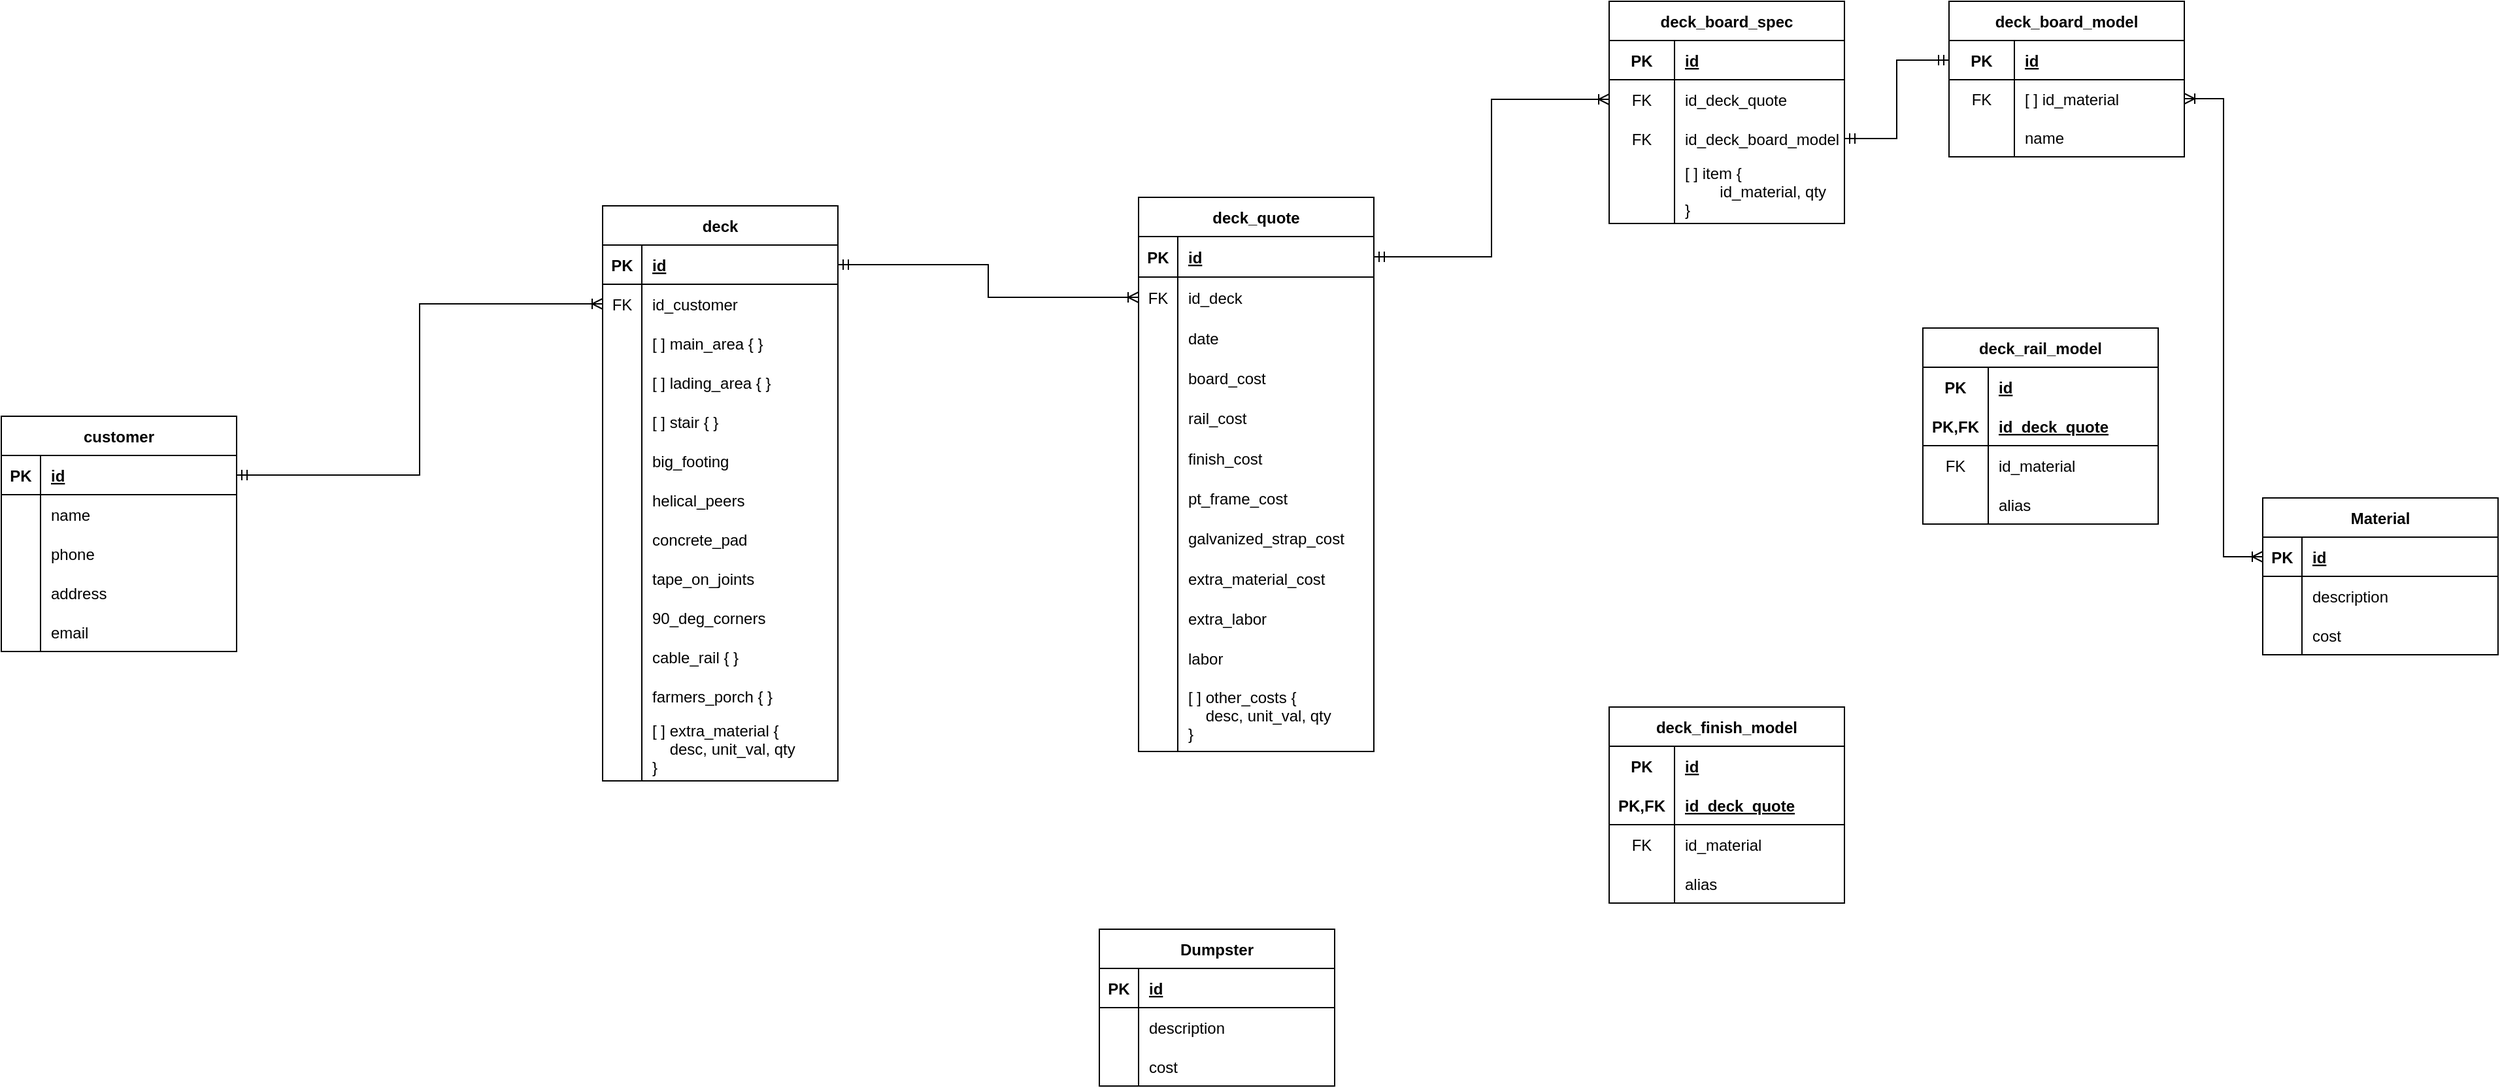 <mxfile version="20.8.16" type="device"><diagram id="R2lEEEUBdFMjLlhIrx00" name="Page-1"><mxGraphModel dx="1471" dy="939" grid="1" gridSize="10" guides="1" tooltips="1" connect="1" arrows="1" fold="1" page="0" pageScale="1" pageWidth="1169" pageHeight="827" math="0" shadow="0" extFonts="Permanent Marker^https://fonts.googleapis.com/css?family=Permanent+Marker"><root><mxCell id="0"/><mxCell id="1" parent="0"/><mxCell id="cBXXLyw65RnomTk4NGGM-23" value="Material" style="shape=table;startSize=30;container=1;collapsible=1;childLayout=tableLayout;fixedRows=1;rowLines=0;fontStyle=1;align=center;resizeLast=1;" parent="1" vertex="1"><mxGeometry x="1270" y="130" width="180" height="120" as="geometry"/></mxCell><mxCell id="cBXXLyw65RnomTk4NGGM-24" value="" style="shape=tableRow;horizontal=0;startSize=0;swimlaneHead=0;swimlaneBody=0;fillColor=none;collapsible=0;dropTarget=0;points=[[0,0.5],[1,0.5]];portConstraint=eastwest;top=0;left=0;right=0;bottom=1;" parent="cBXXLyw65RnomTk4NGGM-23" vertex="1"><mxGeometry y="30" width="180" height="30" as="geometry"/></mxCell><mxCell id="cBXXLyw65RnomTk4NGGM-25" value="PK" style="shape=partialRectangle;connectable=0;fillColor=none;top=0;left=0;bottom=0;right=0;fontStyle=1;overflow=hidden;" parent="cBXXLyw65RnomTk4NGGM-24" vertex="1"><mxGeometry width="30" height="30" as="geometry"><mxRectangle width="30" height="30" as="alternateBounds"/></mxGeometry></mxCell><mxCell id="cBXXLyw65RnomTk4NGGM-26" value="id" style="shape=partialRectangle;connectable=0;fillColor=none;top=0;left=0;bottom=0;right=0;align=left;spacingLeft=6;fontStyle=5;overflow=hidden;" parent="cBXXLyw65RnomTk4NGGM-24" vertex="1"><mxGeometry x="30" width="150" height="30" as="geometry"><mxRectangle width="150" height="30" as="alternateBounds"/></mxGeometry></mxCell><mxCell id="cBXXLyw65RnomTk4NGGM-36" value="" style="shape=tableRow;horizontal=0;startSize=0;swimlaneHead=0;swimlaneBody=0;fillColor=none;collapsible=0;dropTarget=0;points=[[0,0.5],[1,0.5]];portConstraint=eastwest;top=0;left=0;right=0;bottom=0;" parent="cBXXLyw65RnomTk4NGGM-23" vertex="1"><mxGeometry y="60" width="180" height="30" as="geometry"/></mxCell><mxCell id="cBXXLyw65RnomTk4NGGM-37" value="" style="shape=partialRectangle;connectable=0;fillColor=none;top=0;left=0;bottom=0;right=0;editable=1;overflow=hidden;" parent="cBXXLyw65RnomTk4NGGM-36" vertex="1"><mxGeometry width="30" height="30" as="geometry"><mxRectangle width="30" height="30" as="alternateBounds"/></mxGeometry></mxCell><mxCell id="cBXXLyw65RnomTk4NGGM-38" value="description" style="shape=partialRectangle;connectable=0;fillColor=none;top=0;left=0;bottom=0;right=0;align=left;spacingLeft=6;overflow=hidden;" parent="cBXXLyw65RnomTk4NGGM-36" vertex="1"><mxGeometry x="30" width="150" height="30" as="geometry"><mxRectangle width="150" height="30" as="alternateBounds"/></mxGeometry></mxCell><mxCell id="cBXXLyw65RnomTk4NGGM-39" value="" style="shape=tableRow;horizontal=0;startSize=0;swimlaneHead=0;swimlaneBody=0;fillColor=none;collapsible=0;dropTarget=0;points=[[0,0.5],[1,0.5]];portConstraint=eastwest;top=0;left=0;right=0;bottom=0;" parent="cBXXLyw65RnomTk4NGGM-23" vertex="1"><mxGeometry y="90" width="180" height="30" as="geometry"/></mxCell><mxCell id="cBXXLyw65RnomTk4NGGM-40" value="" style="shape=partialRectangle;connectable=0;fillColor=none;top=0;left=0;bottom=0;right=0;editable=1;overflow=hidden;" parent="cBXXLyw65RnomTk4NGGM-39" vertex="1"><mxGeometry width="30" height="30" as="geometry"><mxRectangle width="30" height="30" as="alternateBounds"/></mxGeometry></mxCell><mxCell id="cBXXLyw65RnomTk4NGGM-41" value="cost" style="shape=partialRectangle;connectable=0;fillColor=none;top=0;left=0;bottom=0;right=0;align=left;spacingLeft=6;overflow=hidden;" parent="cBXXLyw65RnomTk4NGGM-39" vertex="1"><mxGeometry x="30" width="150" height="30" as="geometry"><mxRectangle width="150" height="30" as="alternateBounds"/></mxGeometry></mxCell><mxCell id="cBXXLyw65RnomTk4NGGM-43" value="customer" style="shape=table;startSize=30;container=1;collapsible=1;childLayout=tableLayout;fixedRows=1;rowLines=0;fontStyle=1;align=center;resizeLast=1;" parent="1" vertex="1"><mxGeometry x="-460" y="67.5" width="180" height="180" as="geometry"><mxRectangle x="-150" y="5" width="100" height="30" as="alternateBounds"/></mxGeometry></mxCell><mxCell id="cBXXLyw65RnomTk4NGGM-44" value="" style="shape=tableRow;horizontal=0;startSize=0;swimlaneHead=0;swimlaneBody=0;fillColor=none;collapsible=0;dropTarget=0;points=[[0,0.5],[1,0.5]];portConstraint=eastwest;top=0;left=0;right=0;bottom=1;" parent="cBXXLyw65RnomTk4NGGM-43" vertex="1"><mxGeometry y="30" width="180" height="30" as="geometry"/></mxCell><mxCell id="cBXXLyw65RnomTk4NGGM-45" value="PK" style="shape=partialRectangle;connectable=0;fillColor=none;top=0;left=0;bottom=0;right=0;fontStyle=1;overflow=hidden;" parent="cBXXLyw65RnomTk4NGGM-44" vertex="1"><mxGeometry width="30" height="30" as="geometry"><mxRectangle width="30" height="30" as="alternateBounds"/></mxGeometry></mxCell><mxCell id="cBXXLyw65RnomTk4NGGM-46" value="id" style="shape=partialRectangle;connectable=0;fillColor=none;top=0;left=0;bottom=0;right=0;align=left;spacingLeft=6;fontStyle=5;overflow=hidden;" parent="cBXXLyw65RnomTk4NGGM-44" vertex="1"><mxGeometry x="30" width="150" height="30" as="geometry"><mxRectangle width="150" height="30" as="alternateBounds"/></mxGeometry></mxCell><mxCell id="cBXXLyw65RnomTk4NGGM-47" value="" style="shape=tableRow;horizontal=0;startSize=0;swimlaneHead=0;swimlaneBody=0;fillColor=none;collapsible=0;dropTarget=0;points=[[0,0.5],[1,0.5]];portConstraint=eastwest;top=0;left=0;right=0;bottom=0;" parent="cBXXLyw65RnomTk4NGGM-43" vertex="1"><mxGeometry y="60" width="180" height="30" as="geometry"/></mxCell><mxCell id="cBXXLyw65RnomTk4NGGM-48" value="" style="shape=partialRectangle;connectable=0;fillColor=none;top=0;left=0;bottom=0;right=0;editable=1;overflow=hidden;" parent="cBXXLyw65RnomTk4NGGM-47" vertex="1"><mxGeometry width="30" height="30" as="geometry"><mxRectangle width="30" height="30" as="alternateBounds"/></mxGeometry></mxCell><mxCell id="cBXXLyw65RnomTk4NGGM-49" value="name" style="shape=partialRectangle;connectable=0;fillColor=none;top=0;left=0;bottom=0;right=0;align=left;spacingLeft=6;overflow=hidden;" parent="cBXXLyw65RnomTk4NGGM-47" vertex="1"><mxGeometry x="30" width="150" height="30" as="geometry"><mxRectangle width="150" height="30" as="alternateBounds"/></mxGeometry></mxCell><mxCell id="cBXXLyw65RnomTk4NGGM-50" value="" style="shape=tableRow;horizontal=0;startSize=0;swimlaneHead=0;swimlaneBody=0;fillColor=none;collapsible=0;dropTarget=0;points=[[0,0.5],[1,0.5]];portConstraint=eastwest;top=0;left=0;right=0;bottom=0;" parent="cBXXLyw65RnomTk4NGGM-43" vertex="1"><mxGeometry y="90" width="180" height="30" as="geometry"/></mxCell><mxCell id="cBXXLyw65RnomTk4NGGM-51" value="" style="shape=partialRectangle;connectable=0;fillColor=none;top=0;left=0;bottom=0;right=0;editable=1;overflow=hidden;" parent="cBXXLyw65RnomTk4NGGM-50" vertex="1"><mxGeometry width="30" height="30" as="geometry"><mxRectangle width="30" height="30" as="alternateBounds"/></mxGeometry></mxCell><mxCell id="cBXXLyw65RnomTk4NGGM-52" value="phone" style="shape=partialRectangle;connectable=0;fillColor=none;top=0;left=0;bottom=0;right=0;align=left;spacingLeft=6;overflow=hidden;" parent="cBXXLyw65RnomTk4NGGM-50" vertex="1"><mxGeometry x="30" width="150" height="30" as="geometry"><mxRectangle width="150" height="30" as="alternateBounds"/></mxGeometry></mxCell><mxCell id="cBXXLyw65RnomTk4NGGM-53" value="" style="shape=tableRow;horizontal=0;startSize=0;swimlaneHead=0;swimlaneBody=0;fillColor=none;collapsible=0;dropTarget=0;points=[[0,0.5],[1,0.5]];portConstraint=eastwest;top=0;left=0;right=0;bottom=0;" parent="cBXXLyw65RnomTk4NGGM-43" vertex="1"><mxGeometry y="120" width="180" height="30" as="geometry"/></mxCell><mxCell id="cBXXLyw65RnomTk4NGGM-54" value="" style="shape=partialRectangle;connectable=0;fillColor=none;top=0;left=0;bottom=0;right=0;editable=1;overflow=hidden;" parent="cBXXLyw65RnomTk4NGGM-53" vertex="1"><mxGeometry width="30" height="30" as="geometry"><mxRectangle width="30" height="30" as="alternateBounds"/></mxGeometry></mxCell><mxCell id="cBXXLyw65RnomTk4NGGM-55" value="address" style="shape=partialRectangle;connectable=0;fillColor=none;top=0;left=0;bottom=0;right=0;align=left;spacingLeft=6;overflow=hidden;" parent="cBXXLyw65RnomTk4NGGM-53" vertex="1"><mxGeometry x="30" width="150" height="30" as="geometry"><mxRectangle width="150" height="30" as="alternateBounds"/></mxGeometry></mxCell><mxCell id="cBXXLyw65RnomTk4NGGM-56" value="" style="shape=tableRow;horizontal=0;startSize=0;swimlaneHead=0;swimlaneBody=0;fillColor=none;collapsible=0;dropTarget=0;points=[[0,0.5],[1,0.5]];portConstraint=eastwest;top=0;left=0;right=0;bottom=0;" parent="cBXXLyw65RnomTk4NGGM-43" vertex="1"><mxGeometry y="150" width="180" height="30" as="geometry"/></mxCell><mxCell id="cBXXLyw65RnomTk4NGGM-57" value="" style="shape=partialRectangle;connectable=0;fillColor=none;top=0;left=0;bottom=0;right=0;editable=1;overflow=hidden;" parent="cBXXLyw65RnomTk4NGGM-56" vertex="1"><mxGeometry width="30" height="30" as="geometry"><mxRectangle width="30" height="30" as="alternateBounds"/></mxGeometry></mxCell><mxCell id="cBXXLyw65RnomTk4NGGM-58" value="email" style="shape=partialRectangle;connectable=0;fillColor=none;top=0;left=0;bottom=0;right=0;align=left;spacingLeft=6;overflow=hidden;" parent="cBXXLyw65RnomTk4NGGM-56" vertex="1"><mxGeometry x="30" width="150" height="30" as="geometry"><mxRectangle width="150" height="30" as="alternateBounds"/></mxGeometry></mxCell><mxCell id="cBXXLyw65RnomTk4NGGM-59" value="deck" style="shape=table;startSize=30;container=1;collapsible=1;childLayout=tableLayout;fixedRows=1;rowLines=0;fontStyle=1;align=center;resizeLast=1;" parent="1" vertex="1"><mxGeometry y="-93.5" width="180" height="440" as="geometry"><mxRectangle x="270" y="5" width="70" height="30" as="alternateBounds"/></mxGeometry></mxCell><mxCell id="cBXXLyw65RnomTk4NGGM-60" value="" style="shape=tableRow;horizontal=0;startSize=0;swimlaneHead=0;swimlaneBody=0;fillColor=none;collapsible=0;dropTarget=0;points=[[0,0.5],[1,0.5]];portConstraint=eastwest;top=0;left=0;right=0;bottom=1;" parent="cBXXLyw65RnomTk4NGGM-59" vertex="1"><mxGeometry y="30" width="180" height="30" as="geometry"/></mxCell><mxCell id="cBXXLyw65RnomTk4NGGM-61" value="PK" style="shape=partialRectangle;connectable=0;fillColor=none;top=0;left=0;bottom=0;right=0;fontStyle=1;overflow=hidden;" parent="cBXXLyw65RnomTk4NGGM-60" vertex="1"><mxGeometry width="30" height="30" as="geometry"><mxRectangle width="30" height="30" as="alternateBounds"/></mxGeometry></mxCell><mxCell id="cBXXLyw65RnomTk4NGGM-62" value="id" style="shape=partialRectangle;connectable=1;fillColor=none;top=0;left=0;bottom=0;right=0;align=left;spacingLeft=6;fontStyle=5;overflow=hidden;movable=1;resizable=1;rotatable=1;deletable=1;editable=1;" parent="cBXXLyw65RnomTk4NGGM-60" vertex="1"><mxGeometry x="30" width="150" height="30" as="geometry"><mxRectangle width="150" height="30" as="alternateBounds"/></mxGeometry></mxCell><mxCell id="cBXXLyw65RnomTk4NGGM-216" style="shape=tableRow;horizontal=0;startSize=0;swimlaneHead=0;swimlaneBody=0;fillColor=none;collapsible=0;dropTarget=0;points=[[0,0.5],[1,0.5]];portConstraint=eastwest;top=0;left=0;right=0;bottom=0;" parent="cBXXLyw65RnomTk4NGGM-59" vertex="1"><mxGeometry y="60" width="180" height="30" as="geometry"/></mxCell><mxCell id="cBXXLyw65RnomTk4NGGM-217" value="FK" style="shape=partialRectangle;connectable=0;fillColor=none;top=0;left=0;bottom=0;right=0;editable=1;overflow=hidden;" parent="cBXXLyw65RnomTk4NGGM-216" vertex="1"><mxGeometry width="30" height="30" as="geometry"><mxRectangle width="30" height="30" as="alternateBounds"/></mxGeometry></mxCell><mxCell id="cBXXLyw65RnomTk4NGGM-218" value="id_customer" style="shape=partialRectangle;connectable=0;fillColor=none;top=0;left=0;bottom=0;right=0;align=left;spacingLeft=6;overflow=hidden;" parent="cBXXLyw65RnomTk4NGGM-216" vertex="1"><mxGeometry x="30" width="150" height="30" as="geometry"><mxRectangle width="150" height="30" as="alternateBounds"/></mxGeometry></mxCell><mxCell id="cBXXLyw65RnomTk4NGGM-162" style="shape=tableRow;horizontal=0;startSize=0;swimlaneHead=0;swimlaneBody=0;fillColor=none;collapsible=0;dropTarget=0;points=[[0,0.5],[1,0.5]];portConstraint=eastwest;top=0;left=0;right=0;bottom=0;" parent="cBXXLyw65RnomTk4NGGM-59" vertex="1"><mxGeometry y="90" width="180" height="30" as="geometry"/></mxCell><mxCell id="cBXXLyw65RnomTk4NGGM-163" style="shape=partialRectangle;connectable=0;fillColor=none;top=0;left=0;bottom=0;right=0;editable=1;overflow=hidden;" parent="cBXXLyw65RnomTk4NGGM-162" vertex="1"><mxGeometry width="30" height="30" as="geometry"><mxRectangle width="30" height="30" as="alternateBounds"/></mxGeometry></mxCell><mxCell id="cBXXLyw65RnomTk4NGGM-164" value="[ ] main_area { }" style="shape=partialRectangle;connectable=0;fillColor=none;top=0;left=0;bottom=0;right=0;align=left;spacingLeft=6;overflow=hidden;" parent="cBXXLyw65RnomTk4NGGM-162" vertex="1"><mxGeometry x="30" width="150" height="30" as="geometry"><mxRectangle width="150" height="30" as="alternateBounds"/></mxGeometry></mxCell><mxCell id="cBXXLyw65RnomTk4NGGM-165" style="shape=tableRow;horizontal=0;startSize=0;swimlaneHead=0;swimlaneBody=0;fillColor=none;collapsible=0;dropTarget=0;points=[[0,0.5],[1,0.5]];portConstraint=eastwest;top=0;left=0;right=0;bottom=0;" parent="cBXXLyw65RnomTk4NGGM-59" vertex="1"><mxGeometry y="120" width="180" height="30" as="geometry"/></mxCell><mxCell id="cBXXLyw65RnomTk4NGGM-166" style="shape=partialRectangle;connectable=0;fillColor=none;top=0;left=0;bottom=0;right=0;editable=1;overflow=hidden;" parent="cBXXLyw65RnomTk4NGGM-165" vertex="1"><mxGeometry width="30" height="30" as="geometry"><mxRectangle width="30" height="30" as="alternateBounds"/></mxGeometry></mxCell><mxCell id="cBXXLyw65RnomTk4NGGM-167" value="[ ] lading_area { }" style="shape=partialRectangle;connectable=0;fillColor=none;top=0;left=0;bottom=0;right=0;align=left;spacingLeft=6;overflow=hidden;" parent="cBXXLyw65RnomTk4NGGM-165" vertex="1"><mxGeometry x="30" width="150" height="30" as="geometry"><mxRectangle width="150" height="30" as="alternateBounds"/></mxGeometry></mxCell><mxCell id="cBXXLyw65RnomTk4NGGM-168" style="shape=tableRow;horizontal=0;startSize=0;swimlaneHead=0;swimlaneBody=0;fillColor=none;collapsible=0;dropTarget=0;points=[[0,0.5],[1,0.5]];portConstraint=eastwest;top=0;left=0;right=0;bottom=0;" parent="cBXXLyw65RnomTk4NGGM-59" vertex="1"><mxGeometry y="150" width="180" height="30" as="geometry"/></mxCell><mxCell id="cBXXLyw65RnomTk4NGGM-169" style="shape=partialRectangle;connectable=0;fillColor=none;top=0;left=0;bottom=0;right=0;editable=1;overflow=hidden;" parent="cBXXLyw65RnomTk4NGGM-168" vertex="1"><mxGeometry width="30" height="30" as="geometry"><mxRectangle width="30" height="30" as="alternateBounds"/></mxGeometry></mxCell><mxCell id="cBXXLyw65RnomTk4NGGM-170" value="[ ] stair { }" style="shape=partialRectangle;connectable=0;fillColor=none;top=0;left=0;bottom=0;right=0;align=left;spacingLeft=6;overflow=hidden;" parent="cBXXLyw65RnomTk4NGGM-168" vertex="1"><mxGeometry x="30" width="150" height="30" as="geometry"><mxRectangle width="150" height="30" as="alternateBounds"/></mxGeometry></mxCell><mxCell id="cBXXLyw65RnomTk4NGGM-63" value="" style="shape=tableRow;horizontal=0;startSize=0;swimlaneHead=0;swimlaneBody=0;fillColor=none;collapsible=0;dropTarget=0;points=[[0,0.5],[1,0.5]];portConstraint=eastwest;top=0;left=0;right=0;bottom=0;" parent="cBXXLyw65RnomTk4NGGM-59" vertex="1"><mxGeometry y="180" width="180" height="30" as="geometry"/></mxCell><mxCell id="cBXXLyw65RnomTk4NGGM-64" value="" style="shape=partialRectangle;connectable=0;fillColor=none;top=0;left=0;bottom=0;right=0;editable=1;overflow=hidden;" parent="cBXXLyw65RnomTk4NGGM-63" vertex="1"><mxGeometry width="30" height="30" as="geometry"><mxRectangle width="30" height="30" as="alternateBounds"/></mxGeometry></mxCell><mxCell id="cBXXLyw65RnomTk4NGGM-65" value="big_footing" style="shape=partialRectangle;connectable=0;fillColor=none;top=0;left=0;bottom=0;right=0;align=left;spacingLeft=6;overflow=hidden;" parent="cBXXLyw65RnomTk4NGGM-63" vertex="1"><mxGeometry x="30" width="150" height="30" as="geometry"><mxRectangle width="150" height="30" as="alternateBounds"/></mxGeometry></mxCell><mxCell id="cBXXLyw65RnomTk4NGGM-66" value="" style="shape=tableRow;horizontal=0;startSize=0;swimlaneHead=0;swimlaneBody=0;fillColor=none;collapsible=0;dropTarget=0;points=[[0,0.5],[1,0.5]];portConstraint=eastwest;top=0;left=0;right=0;bottom=0;" parent="cBXXLyw65RnomTk4NGGM-59" vertex="1"><mxGeometry y="210" width="180" height="30" as="geometry"/></mxCell><mxCell id="cBXXLyw65RnomTk4NGGM-67" value="" style="shape=partialRectangle;connectable=0;fillColor=none;top=0;left=0;bottom=0;right=0;editable=1;overflow=hidden;" parent="cBXXLyw65RnomTk4NGGM-66" vertex="1"><mxGeometry width="30" height="30" as="geometry"><mxRectangle width="30" height="30" as="alternateBounds"/></mxGeometry></mxCell><mxCell id="cBXXLyw65RnomTk4NGGM-68" value="helical_peers" style="shape=partialRectangle;connectable=0;fillColor=none;top=0;left=0;bottom=0;right=0;align=left;spacingLeft=6;overflow=hidden;" parent="cBXXLyw65RnomTk4NGGM-66" vertex="1"><mxGeometry x="30" width="150" height="30" as="geometry"><mxRectangle width="150" height="30" as="alternateBounds"/></mxGeometry></mxCell><mxCell id="cBXXLyw65RnomTk4NGGM-69" value="" style="shape=tableRow;horizontal=0;startSize=0;swimlaneHead=0;swimlaneBody=0;fillColor=none;collapsible=0;dropTarget=0;points=[[0,0.5],[1,0.5]];portConstraint=eastwest;top=0;left=0;right=0;bottom=0;" parent="cBXXLyw65RnomTk4NGGM-59" vertex="1"><mxGeometry y="240" width="180" height="30" as="geometry"/></mxCell><mxCell id="cBXXLyw65RnomTk4NGGM-70" value="" style="shape=partialRectangle;connectable=0;fillColor=none;top=0;left=0;bottom=0;right=0;editable=1;overflow=hidden;" parent="cBXXLyw65RnomTk4NGGM-69" vertex="1"><mxGeometry width="30" height="30" as="geometry"><mxRectangle width="30" height="30" as="alternateBounds"/></mxGeometry></mxCell><mxCell id="cBXXLyw65RnomTk4NGGM-71" value="concrete_pad" style="shape=partialRectangle;connectable=0;fillColor=none;top=0;left=0;bottom=0;right=0;align=left;spacingLeft=6;overflow=hidden;" parent="cBXXLyw65RnomTk4NGGM-69" vertex="1"><mxGeometry x="30" width="150" height="30" as="geometry"><mxRectangle width="150" height="30" as="alternateBounds"/></mxGeometry></mxCell><mxCell id="cBXXLyw65RnomTk4NGGM-72" value="" style="shape=tableRow;horizontal=0;startSize=0;swimlaneHead=0;swimlaneBody=0;fillColor=none;collapsible=0;dropTarget=0;points=[[0,0.5],[1,0.5]];portConstraint=eastwest;top=0;left=0;right=0;bottom=0;" parent="cBXXLyw65RnomTk4NGGM-59" vertex="1"><mxGeometry y="270" width="180" height="30" as="geometry"/></mxCell><mxCell id="cBXXLyw65RnomTk4NGGM-73" value="" style="shape=partialRectangle;connectable=0;fillColor=none;top=0;left=0;bottom=0;right=0;editable=1;overflow=hidden;" parent="cBXXLyw65RnomTk4NGGM-72" vertex="1"><mxGeometry width="30" height="30" as="geometry"><mxRectangle width="30" height="30" as="alternateBounds"/></mxGeometry></mxCell><mxCell id="cBXXLyw65RnomTk4NGGM-74" value="tape_on_joints" style="shape=partialRectangle;connectable=0;fillColor=none;top=0;left=0;bottom=0;right=0;align=left;spacingLeft=6;overflow=hidden;" parent="cBXXLyw65RnomTk4NGGM-72" vertex="1"><mxGeometry x="30" width="150" height="30" as="geometry"><mxRectangle width="150" height="30" as="alternateBounds"/></mxGeometry></mxCell><mxCell id="cBXXLyw65RnomTk4NGGM-75" value="" style="shape=tableRow;horizontal=0;startSize=0;swimlaneHead=0;swimlaneBody=0;fillColor=none;collapsible=0;dropTarget=0;points=[[0,0.5],[1,0.5]];portConstraint=eastwest;top=0;left=0;right=0;bottom=0;" parent="cBXXLyw65RnomTk4NGGM-59" vertex="1"><mxGeometry y="300" width="180" height="30" as="geometry"/></mxCell><mxCell id="cBXXLyw65RnomTk4NGGM-76" value="" style="shape=partialRectangle;connectable=0;fillColor=none;top=0;left=0;bottom=0;right=0;editable=1;overflow=hidden;" parent="cBXXLyw65RnomTk4NGGM-75" vertex="1"><mxGeometry width="30" height="30" as="geometry"><mxRectangle width="30" height="30" as="alternateBounds"/></mxGeometry></mxCell><mxCell id="cBXXLyw65RnomTk4NGGM-77" value="90_deg_corners" style="shape=partialRectangle;connectable=0;fillColor=none;top=0;left=0;bottom=0;right=0;align=left;spacingLeft=6;overflow=hidden;" parent="cBXXLyw65RnomTk4NGGM-75" vertex="1"><mxGeometry x="30" width="150" height="30" as="geometry"><mxRectangle width="150" height="30" as="alternateBounds"/></mxGeometry></mxCell><mxCell id="cBXXLyw65RnomTk4NGGM-444" style="shape=tableRow;horizontal=0;startSize=0;swimlaneHead=0;swimlaneBody=0;fillColor=none;collapsible=0;dropTarget=0;points=[[0,0.5],[1,0.5]];portConstraint=eastwest;top=0;left=0;right=0;bottom=0;" parent="cBXXLyw65RnomTk4NGGM-59" vertex="1"><mxGeometry y="330" width="180" height="30" as="geometry"/></mxCell><mxCell id="cBXXLyw65RnomTk4NGGM-445" style="shape=partialRectangle;connectable=0;fillColor=none;top=0;left=0;bottom=0;right=0;editable=1;overflow=hidden;" parent="cBXXLyw65RnomTk4NGGM-444" vertex="1"><mxGeometry width="30" height="30" as="geometry"><mxRectangle width="30" height="30" as="alternateBounds"/></mxGeometry></mxCell><mxCell id="cBXXLyw65RnomTk4NGGM-446" value="cable_rail { }" style="shape=partialRectangle;connectable=0;fillColor=none;top=0;left=0;bottom=0;right=0;align=left;spacingLeft=6;overflow=hidden;" parent="cBXXLyw65RnomTk4NGGM-444" vertex="1"><mxGeometry x="30" width="150" height="30" as="geometry"><mxRectangle width="150" height="30" as="alternateBounds"/></mxGeometry></mxCell><mxCell id="cBXXLyw65RnomTk4NGGM-447" style="shape=tableRow;horizontal=0;startSize=0;swimlaneHead=0;swimlaneBody=0;fillColor=none;collapsible=0;dropTarget=0;points=[[0,0.5],[1,0.5]];portConstraint=eastwest;top=0;left=0;right=0;bottom=0;" parent="cBXXLyw65RnomTk4NGGM-59" vertex="1"><mxGeometry y="360" width="180" height="30" as="geometry"/></mxCell><mxCell id="cBXXLyw65RnomTk4NGGM-448" style="shape=partialRectangle;connectable=0;fillColor=none;top=0;left=0;bottom=0;right=0;editable=1;overflow=hidden;" parent="cBXXLyw65RnomTk4NGGM-447" vertex="1"><mxGeometry width="30" height="30" as="geometry"><mxRectangle width="30" height="30" as="alternateBounds"/></mxGeometry></mxCell><mxCell id="cBXXLyw65RnomTk4NGGM-449" value="farmers_porch { }" style="shape=partialRectangle;connectable=0;fillColor=none;top=0;left=0;bottom=0;right=0;align=left;spacingLeft=6;overflow=hidden;" parent="cBXXLyw65RnomTk4NGGM-447" vertex="1"><mxGeometry x="30" width="150" height="30" as="geometry"><mxRectangle width="150" height="30" as="alternateBounds"/></mxGeometry></mxCell><mxCell id="cBXXLyw65RnomTk4NGGM-294" style="shape=tableRow;horizontal=0;startSize=0;swimlaneHead=0;swimlaneBody=0;fillColor=none;collapsible=0;dropTarget=0;points=[[0,0.5],[1,0.5]];portConstraint=eastwest;top=0;left=0;right=0;bottom=0;" parent="cBXXLyw65RnomTk4NGGM-59" vertex="1"><mxGeometry y="390" width="180" height="50" as="geometry"/></mxCell><mxCell id="cBXXLyw65RnomTk4NGGM-295" style="shape=partialRectangle;connectable=0;fillColor=none;top=0;left=0;bottom=0;right=0;editable=1;overflow=hidden;" parent="cBXXLyw65RnomTk4NGGM-294" vertex="1"><mxGeometry width="30" height="50" as="geometry"><mxRectangle width="30" height="50" as="alternateBounds"/></mxGeometry></mxCell><mxCell id="cBXXLyw65RnomTk4NGGM-296" value="[ ] extra_material {&#10;    desc, unit_val, qty&#10;}" style="shape=partialRectangle;connectable=0;fillColor=none;top=0;left=0;bottom=0;right=0;align=left;spacingLeft=6;overflow=hidden;" parent="cBXXLyw65RnomTk4NGGM-294" vertex="1"><mxGeometry x="30" width="150" height="50" as="geometry"><mxRectangle width="150" height="50" as="alternateBounds"/></mxGeometry></mxCell><object label="deck_quote" OPA="nene" id="cBXXLyw65RnomTk4NGGM-222"><mxCell style="shape=table;startSize=30;container=1;collapsible=1;childLayout=tableLayout;fixedRows=0;rowLines=0;fontStyle=1;align=center;resizeLast=1;sketch=0;swimlaneHead=1;swimlaneBody=1;horizontal=1;top=1;bottom=1;left=1;right=1;enumerate=0;" parent="1" vertex="1"><mxGeometry x="410" y="-100" width="180" height="424" as="geometry"/></mxCell></object><mxCell id="cBXXLyw65RnomTk4NGGM-223" value="" style="shape=tableRow;horizontal=0;startSize=0;swimlaneHead=0;swimlaneBody=0;fillColor=none;collapsible=0;dropTarget=0;points=[[0,0.5],[1,0.5]];portConstraint=eastwest;top=0;left=0;right=0;bottom=1;sketch=0;" parent="cBXXLyw65RnomTk4NGGM-222" vertex="1"><mxGeometry y="30" width="180" height="31" as="geometry"/></mxCell><mxCell id="cBXXLyw65RnomTk4NGGM-224" value="PK" style="shape=partialRectangle;connectable=0;fillColor=none;top=0;left=0;bottom=0;right=0;fontStyle=1;overflow=hidden;sketch=0;" parent="cBXXLyw65RnomTk4NGGM-223" vertex="1"><mxGeometry width="30" height="31" as="geometry"><mxRectangle width="30" height="31" as="alternateBounds"/></mxGeometry></mxCell><mxCell id="cBXXLyw65RnomTk4NGGM-225" value="id" style="shape=partialRectangle;connectable=0;fillColor=none;top=0;left=0;bottom=0;right=0;align=left;spacingLeft=6;fontStyle=5;overflow=hidden;sketch=0;" parent="cBXXLyw65RnomTk4NGGM-223" vertex="1"><mxGeometry x="30" width="150" height="31" as="geometry"><mxRectangle width="150" height="31" as="alternateBounds"/></mxGeometry></mxCell><mxCell id="cBXXLyw65RnomTk4NGGM-226" value="" style="shape=tableRow;horizontal=0;startSize=0;swimlaneHead=0;swimlaneBody=0;fillColor=none;collapsible=0;dropTarget=0;points=[[0,0.5],[1,0.5]];portConstraint=eastwest;top=0;left=0;right=0;bottom=0;sketch=0;" parent="cBXXLyw65RnomTk4NGGM-222" vertex="1"><mxGeometry y="61" width="180" height="31" as="geometry"/></mxCell><mxCell id="cBXXLyw65RnomTk4NGGM-227" value="FK" style="shape=partialRectangle;connectable=0;fillColor=none;top=0;left=0;bottom=0;right=0;editable=1;overflow=hidden;sketch=0;fontStyle=0" parent="cBXXLyw65RnomTk4NGGM-226" vertex="1"><mxGeometry width="30" height="31" as="geometry"><mxRectangle width="30" height="31" as="alternateBounds"/></mxGeometry></mxCell><mxCell id="cBXXLyw65RnomTk4NGGM-228" value="id_deck" style="shape=partialRectangle;connectable=0;fillColor=none;top=0;left=0;bottom=0;right=0;align=left;spacingLeft=6;overflow=hidden;sketch=0;" parent="cBXXLyw65RnomTk4NGGM-226" vertex="1"><mxGeometry x="30" width="150" height="31" as="geometry"><mxRectangle width="150" height="31" as="alternateBounds"/></mxGeometry></mxCell><mxCell id="cBXXLyw65RnomTk4NGGM-492" style="shape=tableRow;horizontal=0;startSize=0;swimlaneHead=0;swimlaneBody=0;fillColor=none;collapsible=0;dropTarget=0;points=[[0,0.5],[1,0.5]];portConstraint=eastwest;top=0;left=0;right=0;bottom=0;sketch=0;" parent="cBXXLyw65RnomTk4NGGM-222" vertex="1"><mxGeometry y="92" width="180" height="31" as="geometry"/></mxCell><mxCell id="cBXXLyw65RnomTk4NGGM-493" style="shape=partialRectangle;connectable=0;fillColor=none;top=0;left=0;bottom=0;right=0;editable=1;overflow=hidden;sketch=0;fontStyle=0" parent="cBXXLyw65RnomTk4NGGM-492" vertex="1"><mxGeometry width="30" height="31" as="geometry"><mxRectangle width="30" height="31" as="alternateBounds"/></mxGeometry></mxCell><mxCell id="cBXXLyw65RnomTk4NGGM-494" value="date" style="shape=partialRectangle;connectable=0;fillColor=none;top=0;left=0;bottom=0;right=0;align=left;spacingLeft=6;overflow=hidden;sketch=0;" parent="cBXXLyw65RnomTk4NGGM-492" vertex="1"><mxGeometry x="30" width="150" height="31" as="geometry"><mxRectangle width="150" height="31" as="alternateBounds"/></mxGeometry></mxCell><mxCell id="cBXXLyw65RnomTk4NGGM-267" style="shape=tableRow;horizontal=0;startSize=0;swimlaneHead=0;swimlaneBody=0;fillColor=none;collapsible=0;dropTarget=0;points=[[0,0.5],[1,0.5]];portConstraint=eastwest;top=0;left=0;right=0;bottom=0;sketch=0;" parent="cBXXLyw65RnomTk4NGGM-222" vertex="1"><mxGeometry y="123" width="180" height="30" as="geometry"/></mxCell><mxCell id="cBXXLyw65RnomTk4NGGM-268" style="shape=partialRectangle;connectable=0;fillColor=none;top=0;left=0;bottom=0;right=0;editable=1;overflow=hidden;sketch=0;" parent="cBXXLyw65RnomTk4NGGM-267" vertex="1"><mxGeometry width="30" height="30" as="geometry"><mxRectangle width="30" height="30" as="alternateBounds"/></mxGeometry></mxCell><mxCell id="cBXXLyw65RnomTk4NGGM-269" value="board_cost" style="shape=partialRectangle;connectable=0;fillColor=none;top=0;left=0;bottom=0;right=0;align=left;spacingLeft=6;overflow=hidden;sketch=0;" parent="cBXXLyw65RnomTk4NGGM-267" vertex="1"><mxGeometry x="30" width="150" height="30" as="geometry"><mxRectangle width="150" height="30" as="alternateBounds"/></mxGeometry></mxCell><mxCell id="cBXXLyw65RnomTk4NGGM-279" style="shape=tableRow;horizontal=0;startSize=0;swimlaneHead=0;swimlaneBody=0;fillColor=none;collapsible=0;dropTarget=0;points=[[0,0.5],[1,0.5]];portConstraint=eastwest;top=0;left=0;right=0;bottom=0;sketch=0;" parent="cBXXLyw65RnomTk4NGGM-222" vertex="1"><mxGeometry y="153" width="180" height="31" as="geometry"/></mxCell><mxCell id="cBXXLyw65RnomTk4NGGM-280" style="shape=partialRectangle;connectable=0;fillColor=none;top=0;left=0;bottom=0;right=0;editable=1;overflow=hidden;sketch=0;" parent="cBXXLyw65RnomTk4NGGM-279" vertex="1"><mxGeometry width="30" height="31" as="geometry"><mxRectangle width="30" height="31" as="alternateBounds"/></mxGeometry></mxCell><mxCell id="cBXXLyw65RnomTk4NGGM-281" value="rail_cost" style="shape=partialRectangle;connectable=0;fillColor=none;top=0;left=0;bottom=0;right=0;align=left;spacingLeft=6;overflow=hidden;sketch=0;" parent="cBXXLyw65RnomTk4NGGM-279" vertex="1"><mxGeometry x="30" width="150" height="31" as="geometry"><mxRectangle width="150" height="31" as="alternateBounds"/></mxGeometry></mxCell><mxCell id="cBXXLyw65RnomTk4NGGM-288" style="shape=tableRow;horizontal=0;startSize=0;swimlaneHead=0;swimlaneBody=0;fillColor=none;collapsible=0;dropTarget=0;points=[[0,0.5],[1,0.5]];portConstraint=eastwest;top=0;left=0;right=0;bottom=0;sketch=0;" parent="cBXXLyw65RnomTk4NGGM-222" vertex="1"><mxGeometry y="184" width="180" height="31" as="geometry"/></mxCell><mxCell id="cBXXLyw65RnomTk4NGGM-289" style="shape=partialRectangle;connectable=0;fillColor=none;top=0;left=0;bottom=0;right=0;editable=1;overflow=hidden;sketch=0;" parent="cBXXLyw65RnomTk4NGGM-288" vertex="1"><mxGeometry width="30" height="31" as="geometry"><mxRectangle width="30" height="31" as="alternateBounds"/></mxGeometry></mxCell><mxCell id="cBXXLyw65RnomTk4NGGM-290" value="finish_cost" style="shape=partialRectangle;connectable=0;fillColor=none;top=0;left=0;bottom=0;right=0;align=left;spacingLeft=6;overflow=hidden;sketch=0;" parent="cBXXLyw65RnomTk4NGGM-288" vertex="1"><mxGeometry x="30" width="150" height="31" as="geometry"><mxRectangle width="150" height="31" as="alternateBounds"/></mxGeometry></mxCell><mxCell id="cBXXLyw65RnomTk4NGGM-282" style="shape=tableRow;horizontal=0;startSize=0;swimlaneHead=0;swimlaneBody=0;fillColor=none;collapsible=0;dropTarget=0;points=[[0,0.5],[1,0.5]];portConstraint=eastwest;top=0;left=0;right=0;bottom=0;sketch=0;" parent="cBXXLyw65RnomTk4NGGM-222" vertex="1"><mxGeometry y="215" width="180" height="30" as="geometry"/></mxCell><mxCell id="cBXXLyw65RnomTk4NGGM-283" style="shape=partialRectangle;connectable=0;fillColor=none;top=0;left=0;bottom=0;right=0;editable=1;overflow=hidden;sketch=0;" parent="cBXXLyw65RnomTk4NGGM-282" vertex="1"><mxGeometry width="30" height="30" as="geometry"><mxRectangle width="30" height="30" as="alternateBounds"/></mxGeometry></mxCell><mxCell id="cBXXLyw65RnomTk4NGGM-284" value="pt_frame_cost" style="shape=partialRectangle;connectable=0;fillColor=none;top=0;left=0;bottom=0;right=0;align=left;spacingLeft=6;overflow=hidden;sketch=0;" parent="cBXXLyw65RnomTk4NGGM-282" vertex="1"><mxGeometry x="30" width="150" height="30" as="geometry"><mxRectangle width="150" height="30" as="alternateBounds"/></mxGeometry></mxCell><mxCell id="cBXXLyw65RnomTk4NGGM-285" style="shape=tableRow;horizontal=0;startSize=0;swimlaneHead=0;swimlaneBody=0;fillColor=none;collapsible=0;dropTarget=0;points=[[0,0.5],[1,0.5]];portConstraint=eastwest;top=0;left=0;right=0;bottom=0;sketch=0;" parent="cBXXLyw65RnomTk4NGGM-222" vertex="1"><mxGeometry y="245" width="180" height="31" as="geometry"/></mxCell><mxCell id="cBXXLyw65RnomTk4NGGM-286" style="shape=partialRectangle;connectable=0;fillColor=none;top=0;left=0;bottom=0;right=0;editable=1;overflow=hidden;sketch=0;" parent="cBXXLyw65RnomTk4NGGM-285" vertex="1"><mxGeometry width="30" height="31" as="geometry"><mxRectangle width="30" height="31" as="alternateBounds"/></mxGeometry></mxCell><mxCell id="cBXXLyw65RnomTk4NGGM-287" value="galvanized_strap_cost" style="shape=partialRectangle;connectable=0;fillColor=none;top=0;left=0;bottom=0;right=0;align=left;spacingLeft=6;overflow=hidden;sketch=0;" parent="cBXXLyw65RnomTk4NGGM-285" vertex="1"><mxGeometry x="30" width="150" height="31" as="geometry"><mxRectangle width="150" height="31" as="alternateBounds"/></mxGeometry></mxCell><mxCell id="cBXXLyw65RnomTk4NGGM-291" style="shape=tableRow;horizontal=0;startSize=0;swimlaneHead=0;swimlaneBody=0;fillColor=none;collapsible=0;dropTarget=0;points=[[0,0.5],[1,0.5]];portConstraint=eastwest;top=0;left=0;right=0;bottom=0;sketch=0;" parent="cBXXLyw65RnomTk4NGGM-222" vertex="1"><mxGeometry y="276" width="180" height="31" as="geometry"/></mxCell><mxCell id="cBXXLyw65RnomTk4NGGM-292" style="shape=partialRectangle;connectable=0;fillColor=none;top=0;left=0;bottom=0;right=0;editable=1;overflow=hidden;sketch=0;" parent="cBXXLyw65RnomTk4NGGM-291" vertex="1"><mxGeometry width="30" height="31" as="geometry"><mxRectangle width="30" height="31" as="alternateBounds"/></mxGeometry></mxCell><mxCell id="cBXXLyw65RnomTk4NGGM-293" value="extra_material_cost" style="shape=partialRectangle;connectable=0;fillColor=none;top=0;left=0;bottom=0;right=0;align=left;spacingLeft=6;overflow=hidden;sketch=0;" parent="cBXXLyw65RnomTk4NGGM-291" vertex="1"><mxGeometry x="30" width="150" height="31" as="geometry"><mxRectangle width="150" height="31" as="alternateBounds"/></mxGeometry></mxCell><mxCell id="cBXXLyw65RnomTk4NGGM-300" style="shape=tableRow;horizontal=0;startSize=0;swimlaneHead=0;swimlaneBody=0;fillColor=none;collapsible=0;dropTarget=0;points=[[0,0.5],[1,0.5]];portConstraint=eastwest;top=0;left=0;right=0;bottom=0;sketch=0;" parent="cBXXLyw65RnomTk4NGGM-222" vertex="1"><mxGeometry y="307" width="180" height="30" as="geometry"/></mxCell><mxCell id="cBXXLyw65RnomTk4NGGM-301" style="shape=partialRectangle;connectable=0;fillColor=none;top=0;left=0;bottom=0;right=0;editable=1;overflow=hidden;sketch=0;" parent="cBXXLyw65RnomTk4NGGM-300" vertex="1"><mxGeometry width="30" height="30" as="geometry"><mxRectangle width="30" height="30" as="alternateBounds"/></mxGeometry></mxCell><mxCell id="cBXXLyw65RnomTk4NGGM-302" value="extra_labor" style="shape=partialRectangle;connectable=0;fillColor=none;top=0;left=0;bottom=0;right=0;align=left;spacingLeft=6;overflow=hidden;sketch=0;" parent="cBXXLyw65RnomTk4NGGM-300" vertex="1"><mxGeometry x="30" width="150" height="30" as="geometry"><mxRectangle width="150" height="30" as="alternateBounds"/></mxGeometry></mxCell><mxCell id="cBXXLyw65RnomTk4NGGM-297" style="shape=tableRow;horizontal=0;startSize=0;swimlaneHead=0;swimlaneBody=0;fillColor=none;collapsible=0;dropTarget=0;points=[[0,0.5],[1,0.5]];portConstraint=eastwest;top=0;left=0;right=0;bottom=0;sketch=0;" parent="cBXXLyw65RnomTk4NGGM-222" vertex="1"><mxGeometry y="337" width="180" height="31" as="geometry"/></mxCell><mxCell id="cBXXLyw65RnomTk4NGGM-298" style="shape=partialRectangle;connectable=0;fillColor=none;top=0;left=0;bottom=0;right=0;editable=1;overflow=hidden;sketch=0;" parent="cBXXLyw65RnomTk4NGGM-297" vertex="1"><mxGeometry width="30" height="31" as="geometry"><mxRectangle width="30" height="31" as="alternateBounds"/></mxGeometry></mxCell><mxCell id="cBXXLyw65RnomTk4NGGM-299" value="labor" style="shape=partialRectangle;connectable=0;fillColor=none;top=0;left=0;bottom=0;right=0;align=left;spacingLeft=6;overflow=hidden;sketch=0;" parent="cBXXLyw65RnomTk4NGGM-297" vertex="1"><mxGeometry x="30" width="150" height="31" as="geometry"><mxRectangle width="150" height="31" as="alternateBounds"/></mxGeometry></mxCell><mxCell id="cBXXLyw65RnomTk4NGGM-438" style="shape=tableRow;horizontal=0;startSize=0;swimlaneHead=0;swimlaneBody=0;fillColor=none;collapsible=0;dropTarget=0;points=[[0,0.5],[1,0.5]];portConstraint=eastwest;top=0;left=0;right=0;bottom=0;sketch=0;" parent="cBXXLyw65RnomTk4NGGM-222" vertex="1"><mxGeometry y="368" width="180" height="56" as="geometry"/></mxCell><mxCell id="cBXXLyw65RnomTk4NGGM-439" style="shape=partialRectangle;connectable=0;fillColor=none;top=0;left=0;bottom=0;right=0;editable=1;overflow=hidden;sketch=0;" parent="cBXXLyw65RnomTk4NGGM-438" vertex="1"><mxGeometry width="30" height="56" as="geometry"><mxRectangle width="30" height="56" as="alternateBounds"/></mxGeometry></mxCell><mxCell id="cBXXLyw65RnomTk4NGGM-440" value="[ ] other_costs {&#10;    desc, unit_val, qty&#10;}" style="shape=partialRectangle;connectable=0;fillColor=none;top=0;left=0;bottom=0;right=0;align=left;spacingLeft=6;overflow=hidden;sketch=0;" parent="cBXXLyw65RnomTk4NGGM-438" vertex="1"><mxGeometry x="30" width="150" height="56" as="geometry"><mxRectangle width="150" height="56" as="alternateBounds"/></mxGeometry></mxCell><mxCell id="cBXXLyw65RnomTk4NGGM-238" value="deck_rail_model" style="shape=table;startSize=30;container=1;collapsible=1;childLayout=tableLayout;fixedRows=1;rowLines=0;fontStyle=1;align=center;resizeLast=1;" parent="1" vertex="1"><mxGeometry x="1010" width="180" height="150" as="geometry"><mxRectangle x="270" y="5" width="70" height="30" as="alternateBounds"/></mxGeometry></mxCell><mxCell id="cBXXLyw65RnomTk4NGGM-239" value="" style="shape=tableRow;horizontal=0;startSize=0;swimlaneHead=0;swimlaneBody=0;fillColor=none;collapsible=0;dropTarget=0;points=[[0,0.5],[1,0.5]];portConstraint=eastwest;top=0;left=0;right=0;bottom=0;" parent="cBXXLyw65RnomTk4NGGM-238" vertex="1"><mxGeometry y="30" width="180" height="30" as="geometry"/></mxCell><mxCell id="cBXXLyw65RnomTk4NGGM-240" value="PK" style="shape=partialRectangle;connectable=0;fillColor=none;top=0;left=0;bottom=0;right=0;fontStyle=1;overflow=hidden;" parent="cBXXLyw65RnomTk4NGGM-239" vertex="1"><mxGeometry width="50" height="30" as="geometry"><mxRectangle width="50" height="30" as="alternateBounds"/></mxGeometry></mxCell><mxCell id="cBXXLyw65RnomTk4NGGM-241" value="id" style="shape=partialRectangle;connectable=1;fillColor=none;top=0;left=0;bottom=0;right=0;align=left;spacingLeft=6;fontStyle=5;overflow=hidden;movable=1;resizable=1;rotatable=1;deletable=1;editable=1;" parent="cBXXLyw65RnomTk4NGGM-239" vertex="1"><mxGeometry x="50" width="130" height="30" as="geometry"><mxRectangle width="130" height="30" as="alternateBounds"/></mxGeometry></mxCell><mxCell id="cBXXLyw65RnomTk4NGGM-482" style="shape=tableRow;horizontal=0;startSize=0;swimlaneHead=0;swimlaneBody=0;fillColor=none;collapsible=0;dropTarget=0;points=[[0,0.5],[1,0.5]];portConstraint=eastwest;top=0;left=0;right=0;bottom=1;" parent="cBXXLyw65RnomTk4NGGM-238" vertex="1"><mxGeometry y="60" width="180" height="30" as="geometry"/></mxCell><mxCell id="cBXXLyw65RnomTk4NGGM-483" value="PK,FK" style="shape=partialRectangle;connectable=0;fillColor=none;top=0;left=0;bottom=0;right=0;fontStyle=1;overflow=hidden;" parent="cBXXLyw65RnomTk4NGGM-482" vertex="1"><mxGeometry width="50" height="30" as="geometry"><mxRectangle width="50" height="30" as="alternateBounds"/></mxGeometry></mxCell><mxCell id="cBXXLyw65RnomTk4NGGM-484" value="id_deck_quote" style="shape=partialRectangle;connectable=1;fillColor=none;top=0;left=0;bottom=0;right=0;align=left;spacingLeft=6;fontStyle=5;overflow=hidden;movable=1;resizable=1;rotatable=1;deletable=1;editable=1;" parent="cBXXLyw65RnomTk4NGGM-482" vertex="1"><mxGeometry x="50" width="130" height="30" as="geometry"><mxRectangle width="130" height="30" as="alternateBounds"/></mxGeometry></mxCell><mxCell id="cBXXLyw65RnomTk4NGGM-368" style="shape=tableRow;horizontal=0;startSize=0;swimlaneHead=0;swimlaneBody=0;fillColor=none;collapsible=0;dropTarget=0;points=[[0,0.5],[1,0.5]];portConstraint=eastwest;top=0;left=0;right=0;bottom=0;" parent="cBXXLyw65RnomTk4NGGM-238" vertex="1"><mxGeometry y="90" width="180" height="30" as="geometry"/></mxCell><mxCell id="cBXXLyw65RnomTk4NGGM-369" value="FK" style="shape=partialRectangle;connectable=0;fillColor=none;top=0;left=0;bottom=0;right=0;editable=1;overflow=hidden;" parent="cBXXLyw65RnomTk4NGGM-368" vertex="1"><mxGeometry width="50" height="30" as="geometry"><mxRectangle width="50" height="30" as="alternateBounds"/></mxGeometry></mxCell><mxCell id="cBXXLyw65RnomTk4NGGM-370" value="id_material" style="shape=partialRectangle;connectable=0;fillColor=none;top=0;left=0;bottom=0;right=0;align=left;spacingLeft=6;overflow=hidden;" parent="cBXXLyw65RnomTk4NGGM-368" vertex="1"><mxGeometry x="50" width="130" height="30" as="geometry"><mxRectangle width="130" height="30" as="alternateBounds"/></mxGeometry></mxCell><mxCell id="cBXXLyw65RnomTk4NGGM-462" style="shape=tableRow;horizontal=0;startSize=0;swimlaneHead=0;swimlaneBody=0;fillColor=none;collapsible=0;dropTarget=0;points=[[0,0.5],[1,0.5]];portConstraint=eastwest;top=0;left=0;right=0;bottom=0;" parent="cBXXLyw65RnomTk4NGGM-238" vertex="1"><mxGeometry y="120" width="180" height="30" as="geometry"/></mxCell><mxCell id="cBXXLyw65RnomTk4NGGM-463" style="shape=partialRectangle;connectable=0;fillColor=none;top=0;left=0;bottom=0;right=0;editable=1;overflow=hidden;" parent="cBXXLyw65RnomTk4NGGM-462" vertex="1"><mxGeometry width="50" height="30" as="geometry"><mxRectangle width="50" height="30" as="alternateBounds"/></mxGeometry></mxCell><mxCell id="cBXXLyw65RnomTk4NGGM-464" value="alias" style="shape=partialRectangle;connectable=0;fillColor=none;top=0;left=0;bottom=0;right=0;align=left;spacingLeft=6;overflow=hidden;" parent="cBXXLyw65RnomTk4NGGM-462" vertex="1"><mxGeometry x="50" width="130" height="30" as="geometry"><mxRectangle width="130" height="30" as="alternateBounds"/></mxGeometry></mxCell><mxCell id="cBXXLyw65RnomTk4NGGM-251" value="deck_finish_model" style="shape=table;startSize=30;container=1;collapsible=1;childLayout=tableLayout;fixedRows=1;rowLines=0;fontStyle=1;align=center;resizeLast=1;sketch=0;" parent="1" vertex="1"><mxGeometry x="770" y="290" width="180" height="150" as="geometry"/></mxCell><mxCell id="cBXXLyw65RnomTk4NGGM-252" value="" style="shape=tableRow;horizontal=0;startSize=0;swimlaneHead=0;swimlaneBody=0;fillColor=none;collapsible=0;dropTarget=0;points=[[0,0.5],[1,0.5]];portConstraint=eastwest;top=0;left=0;right=0;bottom=0;sketch=0;" parent="cBXXLyw65RnomTk4NGGM-251" vertex="1"><mxGeometry y="30" width="180" height="30" as="geometry"/></mxCell><mxCell id="cBXXLyw65RnomTk4NGGM-253" value="PK" style="shape=partialRectangle;connectable=0;fillColor=none;top=0;left=0;bottom=0;right=0;fontStyle=1;overflow=hidden;sketch=0;" parent="cBXXLyw65RnomTk4NGGM-252" vertex="1"><mxGeometry width="50" height="30" as="geometry"><mxRectangle width="50" height="30" as="alternateBounds"/></mxGeometry></mxCell><mxCell id="cBXXLyw65RnomTk4NGGM-254" value="id" style="shape=partialRectangle;connectable=0;fillColor=none;top=0;left=0;bottom=0;right=0;align=left;spacingLeft=6;fontStyle=5;overflow=hidden;sketch=0;" parent="cBXXLyw65RnomTk4NGGM-252" vertex="1"><mxGeometry x="50" width="130" height="30" as="geometry"><mxRectangle width="130" height="30" as="alternateBounds"/></mxGeometry></mxCell><mxCell id="cBXXLyw65RnomTk4NGGM-486" style="shape=tableRow;horizontal=0;startSize=0;swimlaneHead=0;swimlaneBody=0;fillColor=none;collapsible=0;dropTarget=0;points=[[0,0.5],[1,0.5]];portConstraint=eastwest;top=0;left=0;right=0;bottom=1;sketch=0;" parent="cBXXLyw65RnomTk4NGGM-251" vertex="1"><mxGeometry y="60" width="180" height="30" as="geometry"/></mxCell><mxCell id="cBXXLyw65RnomTk4NGGM-487" value="PK,FK" style="shape=partialRectangle;connectable=0;fillColor=none;top=0;left=0;bottom=0;right=0;fontStyle=1;overflow=hidden;sketch=0;" parent="cBXXLyw65RnomTk4NGGM-486" vertex="1"><mxGeometry width="50" height="30" as="geometry"><mxRectangle width="50" height="30" as="alternateBounds"/></mxGeometry></mxCell><mxCell id="cBXXLyw65RnomTk4NGGM-488" value="id_deck_quote" style="shape=partialRectangle;connectable=0;fillColor=none;top=0;left=0;bottom=0;right=0;align=left;spacingLeft=6;fontStyle=5;overflow=hidden;sketch=0;" parent="cBXXLyw65RnomTk4NGGM-486" vertex="1"><mxGeometry x="50" width="130" height="30" as="geometry"><mxRectangle width="130" height="30" as="alternateBounds"/></mxGeometry></mxCell><mxCell id="cBXXLyw65RnomTk4NGGM-258" value="" style="shape=tableRow;horizontal=0;startSize=0;swimlaneHead=0;swimlaneBody=0;fillColor=none;collapsible=0;dropTarget=0;points=[[0,0.5],[1,0.5]];portConstraint=eastwest;top=0;left=0;right=0;bottom=0;sketch=0;" parent="cBXXLyw65RnomTk4NGGM-251" vertex="1"><mxGeometry y="90" width="180" height="30" as="geometry"/></mxCell><mxCell id="cBXXLyw65RnomTk4NGGM-259" value="FK" style="shape=partialRectangle;connectable=0;fillColor=none;top=0;left=0;bottom=0;right=0;editable=1;overflow=hidden;sketch=0;" parent="cBXXLyw65RnomTk4NGGM-258" vertex="1"><mxGeometry width="50" height="30" as="geometry"><mxRectangle width="50" height="30" as="alternateBounds"/></mxGeometry></mxCell><mxCell id="cBXXLyw65RnomTk4NGGM-260" value="id_material" style="shape=partialRectangle;connectable=0;fillColor=none;top=0;left=0;bottom=0;right=0;align=left;spacingLeft=6;overflow=hidden;sketch=0;" parent="cBXXLyw65RnomTk4NGGM-258" vertex="1"><mxGeometry x="50" width="130" height="30" as="geometry"><mxRectangle width="130" height="30" as="alternateBounds"/></mxGeometry></mxCell><mxCell id="cBXXLyw65RnomTk4NGGM-465" style="shape=tableRow;horizontal=0;startSize=0;swimlaneHead=0;swimlaneBody=0;fillColor=none;collapsible=0;dropTarget=0;points=[[0,0.5],[1,0.5]];portConstraint=eastwest;top=0;left=0;right=0;bottom=0;sketch=0;" parent="cBXXLyw65RnomTk4NGGM-251" vertex="1"><mxGeometry y="120" width="180" height="30" as="geometry"/></mxCell><mxCell id="cBXXLyw65RnomTk4NGGM-466" style="shape=partialRectangle;connectable=0;fillColor=none;top=0;left=0;bottom=0;right=0;editable=1;overflow=hidden;sketch=0;" parent="cBXXLyw65RnomTk4NGGM-465" vertex="1"><mxGeometry width="50" height="30" as="geometry"><mxRectangle width="50" height="30" as="alternateBounds"/></mxGeometry></mxCell><mxCell id="cBXXLyw65RnomTk4NGGM-467" value="alias" style="shape=partialRectangle;connectable=0;fillColor=none;top=0;left=0;bottom=0;right=0;align=left;spacingLeft=6;overflow=hidden;sketch=0;" parent="cBXXLyw65RnomTk4NGGM-465" vertex="1"><mxGeometry x="50" width="130" height="30" as="geometry"><mxRectangle width="130" height="30" as="alternateBounds"/></mxGeometry></mxCell><mxCell id="cBXXLyw65RnomTk4NGGM-402" value="Dumpster" style="shape=table;startSize=30;container=1;collapsible=1;childLayout=tableLayout;fixedRows=1;rowLines=0;fontStyle=1;align=center;resizeLast=1;" parent="1" vertex="1"><mxGeometry x="380" y="460" width="180" height="120" as="geometry"/></mxCell><mxCell id="cBXXLyw65RnomTk4NGGM-403" value="" style="shape=tableRow;horizontal=0;startSize=0;swimlaneHead=0;swimlaneBody=0;fillColor=none;collapsible=0;dropTarget=0;points=[[0,0.5],[1,0.5]];portConstraint=eastwest;top=0;left=0;right=0;bottom=1;" parent="cBXXLyw65RnomTk4NGGM-402" vertex="1"><mxGeometry y="30" width="180" height="30" as="geometry"/></mxCell><mxCell id="cBXXLyw65RnomTk4NGGM-404" value="PK" style="shape=partialRectangle;connectable=0;fillColor=none;top=0;left=0;bottom=0;right=0;fontStyle=1;overflow=hidden;" parent="cBXXLyw65RnomTk4NGGM-403" vertex="1"><mxGeometry width="30" height="30" as="geometry"><mxRectangle width="30" height="30" as="alternateBounds"/></mxGeometry></mxCell><mxCell id="cBXXLyw65RnomTk4NGGM-405" value="id" style="shape=partialRectangle;connectable=0;fillColor=none;top=0;left=0;bottom=0;right=0;align=left;spacingLeft=6;fontStyle=5;overflow=hidden;" parent="cBXXLyw65RnomTk4NGGM-403" vertex="1"><mxGeometry x="30" width="150" height="30" as="geometry"><mxRectangle width="150" height="30" as="alternateBounds"/></mxGeometry></mxCell><mxCell id="cBXXLyw65RnomTk4NGGM-406" value="" style="shape=tableRow;horizontal=0;startSize=0;swimlaneHead=0;swimlaneBody=0;fillColor=none;collapsible=0;dropTarget=0;points=[[0,0.5],[1,0.5]];portConstraint=eastwest;top=0;left=0;right=0;bottom=0;" parent="cBXXLyw65RnomTk4NGGM-402" vertex="1"><mxGeometry y="60" width="180" height="30" as="geometry"/></mxCell><mxCell id="cBXXLyw65RnomTk4NGGM-407" value="" style="shape=partialRectangle;connectable=0;fillColor=none;top=0;left=0;bottom=0;right=0;editable=1;overflow=hidden;" parent="cBXXLyw65RnomTk4NGGM-406" vertex="1"><mxGeometry width="30" height="30" as="geometry"><mxRectangle width="30" height="30" as="alternateBounds"/></mxGeometry></mxCell><mxCell id="cBXXLyw65RnomTk4NGGM-408" value="description" style="shape=partialRectangle;connectable=0;fillColor=none;top=0;left=0;bottom=0;right=0;align=left;spacingLeft=6;overflow=hidden;" parent="cBXXLyw65RnomTk4NGGM-406" vertex="1"><mxGeometry x="30" width="150" height="30" as="geometry"><mxRectangle width="150" height="30" as="alternateBounds"/></mxGeometry></mxCell><mxCell id="cBXXLyw65RnomTk4NGGM-409" value="" style="shape=tableRow;horizontal=0;startSize=0;swimlaneHead=0;swimlaneBody=0;fillColor=none;collapsible=0;dropTarget=0;points=[[0,0.5],[1,0.5]];portConstraint=eastwest;top=0;left=0;right=0;bottom=0;" parent="cBXXLyw65RnomTk4NGGM-402" vertex="1"><mxGeometry y="90" width="180" height="30" as="geometry"/></mxCell><mxCell id="cBXXLyw65RnomTk4NGGM-410" value="" style="shape=partialRectangle;connectable=0;fillColor=none;top=0;left=0;bottom=0;right=0;editable=1;overflow=hidden;" parent="cBXXLyw65RnomTk4NGGM-409" vertex="1"><mxGeometry width="30" height="30" as="geometry"><mxRectangle width="30" height="30" as="alternateBounds"/></mxGeometry></mxCell><mxCell id="cBXXLyw65RnomTk4NGGM-411" value="cost" style="shape=partialRectangle;connectable=0;fillColor=none;top=0;left=0;bottom=0;right=0;align=left;spacingLeft=6;overflow=hidden;" parent="cBXXLyw65RnomTk4NGGM-409" vertex="1"><mxGeometry x="30" width="150" height="30" as="geometry"><mxRectangle width="150" height="30" as="alternateBounds"/></mxGeometry></mxCell><mxCell id="cBXXLyw65RnomTk4NGGM-455" style="edgeStyle=orthogonalEdgeStyle;rounded=0;orthogonalLoop=1;jettySize=auto;html=1;entryX=0;entryY=0.5;entryDx=0;entryDy=0;endArrow=ERoneToMany;endFill=0;startArrow=ERoneToMany;startFill=0;" parent="1" source="cBXXLyw65RnomTk4NGGM-517" target="cBXXLyw65RnomTk4NGGM-24" edge="1"><mxGeometry relative="1" as="geometry"><mxPoint x="1270" y="-170" as="sourcePoint"/></mxGeometry></mxCell><mxCell id="cBXXLyw65RnomTk4NGGM-456" style="edgeStyle=orthogonalEdgeStyle;rounded=0;orthogonalLoop=1;jettySize=auto;html=1;exitX=1;exitY=0.5;exitDx=0;exitDy=0;startArrow=ERmandOne;startFill=0;endArrow=ERmandOne;endFill=0;entryX=0;entryY=0.5;entryDx=0;entryDy=0;" parent="1" target="cBXXLyw65RnomTk4NGGM-239" edge="1"><mxGeometry relative="1" as="geometry"><mxPoint x="720" y="80" as="targetPoint"/></mxGeometry></mxCell><mxCell id="cBXXLyw65RnomTk4NGGM-477" style="edgeStyle=orthogonalEdgeStyle;rounded=0;orthogonalLoop=1;jettySize=auto;html=1;entryX=0;entryY=0.5;entryDx=0;entryDy=0;fontSize=20;startArrow=ERmandOne;startFill=0;endArrow=ERoneToMany;endFill=0;exitX=1;exitY=0.5;exitDx=0;exitDy=0;" parent="1" source="cBXXLyw65RnomTk4NGGM-62" target="cBXXLyw65RnomTk4NGGM-226" edge="1"><mxGeometry relative="1" as="geometry"/></mxCell><mxCell id="cBXXLyw65RnomTk4NGGM-478" style="edgeStyle=orthogonalEdgeStyle;rounded=0;orthogonalLoop=1;jettySize=auto;html=1;entryX=0;entryY=0.5;entryDx=0;entryDy=0;fontSize=20;startArrow=ERmandOne;startFill=0;endArrow=ERoneToMany;endFill=0;" parent="1" source="cBXXLyw65RnomTk4NGGM-44" target="cBXXLyw65RnomTk4NGGM-216" edge="1"><mxGeometry relative="1" as="geometry"/></mxCell><mxCell id="cBXXLyw65RnomTk4NGGM-495" value="deck_board_model" style="shape=table;startSize=30;container=1;collapsible=1;childLayout=tableLayout;fixedRows=1;rowLines=0;fontStyle=1;align=center;resizeLast=1;" parent="1" vertex="1"><mxGeometry x="1030" y="-250" width="180" height="119" as="geometry"><mxRectangle x="270" y="5" width="70" height="30" as="alternateBounds"/></mxGeometry></mxCell><mxCell id="cBXXLyw65RnomTk4NGGM-496" value="" style="shape=tableRow;horizontal=0;startSize=0;swimlaneHead=0;swimlaneBody=0;fillColor=none;collapsible=0;dropTarget=0;points=[[0,0.5],[1,0.5]];portConstraint=eastwest;top=0;left=0;right=0;bottom=1;" parent="cBXXLyw65RnomTk4NGGM-495" vertex="1"><mxGeometry y="30" width="180" height="30" as="geometry"/></mxCell><mxCell id="cBXXLyw65RnomTk4NGGM-497" value="PK" style="shape=partialRectangle;connectable=0;fillColor=none;top=0;left=0;bottom=0;right=0;fontStyle=1;overflow=hidden;" parent="cBXXLyw65RnomTk4NGGM-496" vertex="1"><mxGeometry width="50" height="30" as="geometry"><mxRectangle width="50" height="30" as="alternateBounds"/></mxGeometry></mxCell><mxCell id="cBXXLyw65RnomTk4NGGM-498" value="id" style="shape=partialRectangle;connectable=1;fillColor=none;top=0;left=0;bottom=0;right=0;align=left;spacingLeft=6;fontStyle=5;overflow=hidden;movable=1;resizable=1;rotatable=1;deletable=1;editable=1;" parent="cBXXLyw65RnomTk4NGGM-496" vertex="1"><mxGeometry x="50" width="130" height="30" as="geometry"><mxRectangle width="130" height="30" as="alternateBounds"/></mxGeometry></mxCell><mxCell id="cBXXLyw65RnomTk4NGGM-517" style="shape=tableRow;horizontal=0;startSize=0;swimlaneHead=0;swimlaneBody=0;fillColor=none;collapsible=0;dropTarget=0;points=[[0,0.5],[1,0.5]];portConstraint=eastwest;top=0;left=0;right=0;bottom=0;" parent="cBXXLyw65RnomTk4NGGM-495" vertex="1"><mxGeometry y="60" width="180" height="29" as="geometry"/></mxCell><mxCell id="cBXXLyw65RnomTk4NGGM-518" value="FK" style="shape=partialRectangle;connectable=0;fillColor=none;top=0;left=0;bottom=0;right=0;editable=1;overflow=hidden;" parent="cBXXLyw65RnomTk4NGGM-517" vertex="1"><mxGeometry width="50" height="29" as="geometry"><mxRectangle width="50" height="29" as="alternateBounds"/></mxGeometry></mxCell><mxCell id="cBXXLyw65RnomTk4NGGM-519" value="[ ] id_material" style="shape=partialRectangle;connectable=0;fillColor=none;top=0;left=0;bottom=0;right=0;align=left;spacingLeft=6;overflow=hidden;fontColor=#000000;" parent="cBXXLyw65RnomTk4NGGM-517" vertex="1"><mxGeometry x="50" width="130" height="29" as="geometry"><mxRectangle width="130" height="29" as="alternateBounds"/></mxGeometry></mxCell><mxCell id="cBXXLyw65RnomTk4NGGM-520" style="shape=tableRow;horizontal=0;startSize=0;swimlaneHead=0;swimlaneBody=0;fillColor=none;collapsible=0;dropTarget=0;points=[[0,0.5],[1,0.5]];portConstraint=eastwest;top=0;left=0;right=0;bottom=0;" parent="cBXXLyw65RnomTk4NGGM-495" vertex="1"><mxGeometry y="89" width="180" height="30" as="geometry"/></mxCell><mxCell id="cBXXLyw65RnomTk4NGGM-521" value="" style="shape=partialRectangle;connectable=0;fillColor=none;top=0;left=0;bottom=0;right=0;editable=1;overflow=hidden;" parent="cBXXLyw65RnomTk4NGGM-520" vertex="1"><mxGeometry width="50" height="30" as="geometry"><mxRectangle width="50" height="30" as="alternateBounds"/></mxGeometry></mxCell><mxCell id="cBXXLyw65RnomTk4NGGM-522" value="name" style="shape=partialRectangle;connectable=0;fillColor=none;top=0;left=0;bottom=0;right=0;align=left;spacingLeft=6;overflow=hidden;" parent="cBXXLyw65RnomTk4NGGM-520" vertex="1"><mxGeometry x="50" width="130" height="30" as="geometry"><mxRectangle width="130" height="30" as="alternateBounds"/></mxGeometry></mxCell><mxCell id="cBXXLyw65RnomTk4NGGM-523" value="deck_board_spec" style="shape=table;startSize=30;container=1;collapsible=1;childLayout=tableLayout;fixedRows=1;rowLines=0;fontStyle=1;align=center;resizeLast=1;" parent="1" vertex="1"><mxGeometry x="770" y="-250" width="180" height="170" as="geometry"><mxRectangle x="270" y="5" width="70" height="30" as="alternateBounds"/></mxGeometry></mxCell><mxCell id="cBXXLyw65RnomTk4NGGM-536" style="shape=tableRow;horizontal=0;startSize=0;swimlaneHead=0;swimlaneBody=0;fillColor=none;collapsible=0;dropTarget=0;points=[[0,0.5],[1,0.5]];portConstraint=eastwest;top=0;left=0;right=0;bottom=1;" parent="cBXXLyw65RnomTk4NGGM-523" vertex="1"><mxGeometry y="30" width="180" height="30" as="geometry"/></mxCell><mxCell id="cBXXLyw65RnomTk4NGGM-537" value="PK" style="shape=partialRectangle;connectable=0;fillColor=none;top=0;left=0;bottom=0;right=0;fontStyle=1;overflow=hidden;" parent="cBXXLyw65RnomTk4NGGM-536" vertex="1"><mxGeometry width="50" height="30" as="geometry"><mxRectangle width="50" height="30" as="alternateBounds"/></mxGeometry></mxCell><mxCell id="cBXXLyw65RnomTk4NGGM-538" value="id" style="shape=partialRectangle;connectable=1;fillColor=none;top=0;left=0;bottom=0;right=0;align=left;spacingLeft=6;fontStyle=5;overflow=hidden;movable=1;resizable=1;rotatable=1;deletable=1;editable=1;" parent="cBXXLyw65RnomTk4NGGM-536" vertex="1"><mxGeometry x="50" width="130" height="30" as="geometry"><mxRectangle width="130" height="30" as="alternateBounds"/></mxGeometry></mxCell><mxCell id="cBXXLyw65RnomTk4NGGM-527" style="shape=tableRow;horizontal=0;startSize=0;swimlaneHead=0;swimlaneBody=0;fillColor=none;collapsible=0;dropTarget=0;points=[[0,0.5],[1,0.5]];portConstraint=eastwest;top=0;left=0;right=0;bottom=0;" parent="cBXXLyw65RnomTk4NGGM-523" vertex="1"><mxGeometry y="60" width="180" height="30" as="geometry"/></mxCell><mxCell id="cBXXLyw65RnomTk4NGGM-528" value="FK" style="shape=partialRectangle;connectable=0;fillColor=none;top=0;left=0;bottom=0;right=0;editable=1;overflow=hidden;" parent="cBXXLyw65RnomTk4NGGM-527" vertex="1"><mxGeometry width="50" height="30" as="geometry"><mxRectangle width="50" height="30" as="alternateBounds"/></mxGeometry></mxCell><mxCell id="cBXXLyw65RnomTk4NGGM-529" value="id_deck_quote" style="shape=partialRectangle;connectable=0;fillColor=none;top=0;left=0;bottom=0;right=0;align=left;spacingLeft=6;overflow=hidden;" parent="cBXXLyw65RnomTk4NGGM-527" vertex="1"><mxGeometry x="50" width="130" height="30" as="geometry"><mxRectangle width="130" height="30" as="alternateBounds"/></mxGeometry></mxCell><mxCell id="cBXXLyw65RnomTk4NGGM-530" style="shape=tableRow;horizontal=0;startSize=0;swimlaneHead=0;swimlaneBody=0;fillColor=none;collapsible=0;dropTarget=0;points=[[0,0.5],[1,0.5]];portConstraint=eastwest;top=0;left=0;right=0;bottom=0;" parent="cBXXLyw65RnomTk4NGGM-523" vertex="1"><mxGeometry y="90" width="180" height="30" as="geometry"/></mxCell><mxCell id="cBXXLyw65RnomTk4NGGM-531" value="FK" style="shape=partialRectangle;connectable=0;fillColor=none;top=0;left=0;bottom=0;right=0;editable=1;overflow=hidden;" parent="cBXXLyw65RnomTk4NGGM-530" vertex="1"><mxGeometry width="50" height="30" as="geometry"><mxRectangle width="50" height="30" as="alternateBounds"/></mxGeometry></mxCell><mxCell id="cBXXLyw65RnomTk4NGGM-532" value="id_deck_board_model" style="shape=partialRectangle;connectable=0;fillColor=none;top=0;left=0;bottom=0;right=0;align=left;spacingLeft=6;overflow=hidden;fontColor=#000000;strokeColor=#000000;" parent="cBXXLyw65RnomTk4NGGM-530" vertex="1"><mxGeometry x="50" width="130" height="30" as="geometry"><mxRectangle width="130" height="30" as="alternateBounds"/></mxGeometry></mxCell><mxCell id="cBXXLyw65RnomTk4NGGM-539" style="shape=tableRow;horizontal=0;startSize=0;swimlaneHead=0;swimlaneBody=0;fillColor=none;collapsible=0;dropTarget=0;points=[[0,0.5],[1,0.5]];portConstraint=eastwest;top=0;left=0;right=0;bottom=0;" parent="cBXXLyw65RnomTk4NGGM-523" vertex="1"><mxGeometry y="120" width="180" height="50" as="geometry"/></mxCell><mxCell id="cBXXLyw65RnomTk4NGGM-540" style="shape=partialRectangle;connectable=0;fillColor=none;top=0;left=0;bottom=0;right=0;editable=1;overflow=hidden;" parent="cBXXLyw65RnomTk4NGGM-539" vertex="1"><mxGeometry width="50" height="50" as="geometry"><mxRectangle width="50" height="50" as="alternateBounds"/></mxGeometry></mxCell><mxCell id="cBXXLyw65RnomTk4NGGM-541" value="[ ] item {&#10;        id_material, qty&#10;}" style="shape=partialRectangle;connectable=0;fillColor=none;top=0;left=0;bottom=0;right=0;align=left;spacingLeft=6;overflow=hidden;fontColor=#000000;strokeColor=#000000;" parent="cBXXLyw65RnomTk4NGGM-539" vertex="1"><mxGeometry x="50" width="130" height="50" as="geometry"><mxRectangle width="130" height="50" as="alternateBounds"/></mxGeometry></mxCell><mxCell id="cBXXLyw65RnomTk4NGGM-542" style="edgeStyle=orthogonalEdgeStyle;rounded=0;orthogonalLoop=1;jettySize=auto;html=1;exitX=1;exitY=0.5;exitDx=0;exitDy=0;entryX=0;entryY=0.5;entryDx=0;entryDy=0;fontSize=20;fontColor=#000000;startArrow=ERmandOne;startFill=0;endArrow=ERoneToMany;endFill=0;" parent="1" source="cBXXLyw65RnomTk4NGGM-223" target="cBXXLyw65RnomTk4NGGM-527" edge="1"><mxGeometry relative="1" as="geometry"/></mxCell><mxCell id="cBXXLyw65RnomTk4NGGM-543" style="edgeStyle=orthogonalEdgeStyle;rounded=0;orthogonalLoop=1;jettySize=auto;html=1;exitX=1;exitY=0.5;exitDx=0;exitDy=0;fontSize=20;fontColor=#000000;startArrow=ERmandOne;startFill=0;endArrow=ERmandOne;endFill=0;" parent="1" source="cBXXLyw65RnomTk4NGGM-530" target="cBXXLyw65RnomTk4NGGM-496" edge="1"><mxGeometry relative="1" as="geometry"/></mxCell></root></mxGraphModel></diagram></mxfile>